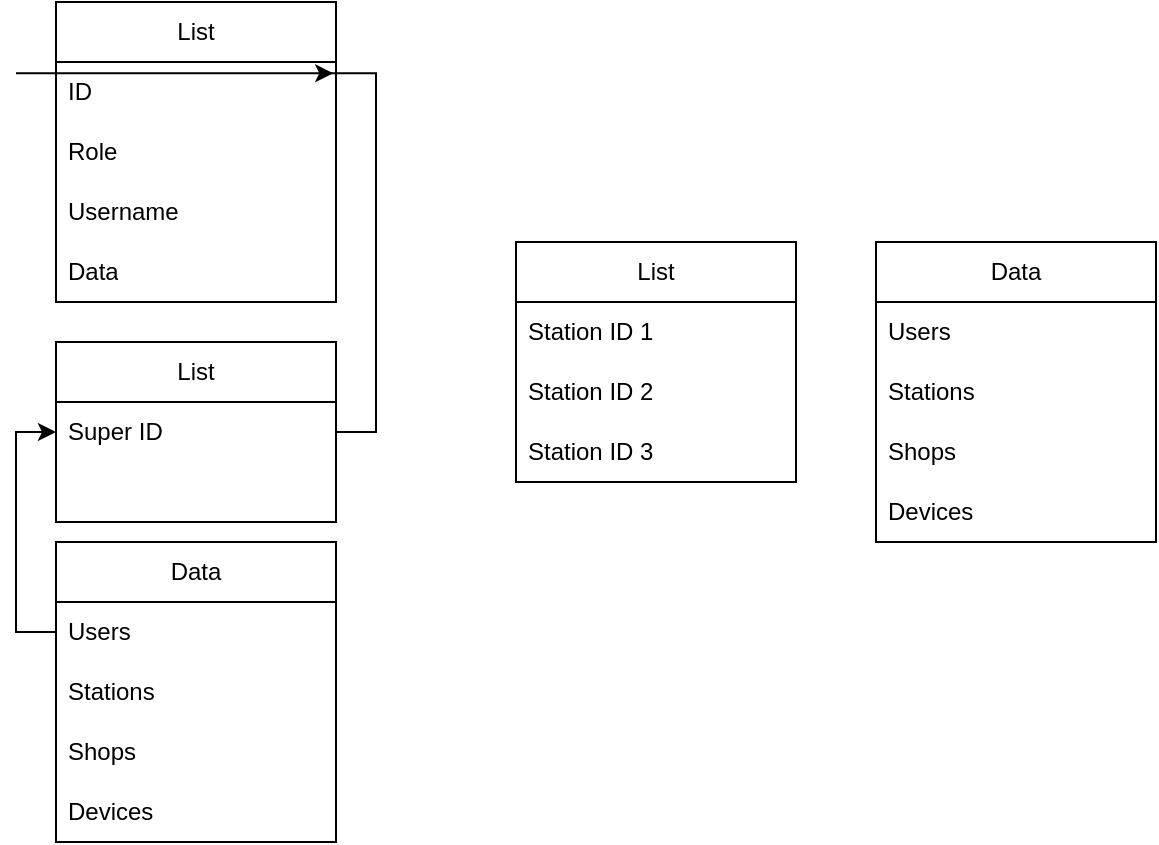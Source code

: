 <mxfile version="26.0.10">
  <diagram name="Page-1" id="qgm-ahdJvRbIitLmr6_p">
    <mxGraphModel dx="956" dy="515" grid="1" gridSize="10" guides="1" tooltips="1" connect="1" arrows="1" fold="1" page="1" pageScale="1" pageWidth="827" pageHeight="1169" math="0" shadow="0">
      <root>
        <mxCell id="0" />
        <mxCell id="1" parent="0" />
        <mxCell id="-15NW4D0CwSylNIH3C3--1" value="Data" style="swimlane;fontStyle=0;childLayout=stackLayout;horizontal=1;startSize=30;horizontalStack=0;resizeParent=1;resizeParentMax=0;resizeLast=0;collapsible=1;marginBottom=0;whiteSpace=wrap;html=1;" vertex="1" parent="1">
          <mxGeometry x="190" y="390" width="140" height="150" as="geometry" />
        </mxCell>
        <mxCell id="-15NW4D0CwSylNIH3C3--2" value="Users" style="text;strokeColor=none;fillColor=none;align=left;verticalAlign=middle;spacingLeft=4;spacingRight=4;overflow=hidden;points=[[0,0.5],[1,0.5]];portConstraint=eastwest;rotatable=0;whiteSpace=wrap;html=1;" vertex="1" parent="-15NW4D0CwSylNIH3C3--1">
          <mxGeometry y="30" width="140" height="30" as="geometry" />
        </mxCell>
        <mxCell id="-15NW4D0CwSylNIH3C3--3" value="Stations" style="text;strokeColor=none;fillColor=none;align=left;verticalAlign=middle;spacingLeft=4;spacingRight=4;overflow=hidden;points=[[0,0.5],[1,0.5]];portConstraint=eastwest;rotatable=0;whiteSpace=wrap;html=1;" vertex="1" parent="-15NW4D0CwSylNIH3C3--1">
          <mxGeometry y="60" width="140" height="30" as="geometry" />
        </mxCell>
        <mxCell id="-15NW4D0CwSylNIH3C3--4" value="Shops" style="text;strokeColor=none;fillColor=none;align=left;verticalAlign=middle;spacingLeft=4;spacingRight=4;overflow=hidden;points=[[0,0.5],[1,0.5]];portConstraint=eastwest;rotatable=0;whiteSpace=wrap;html=1;" vertex="1" parent="-15NW4D0CwSylNIH3C3--1">
          <mxGeometry y="90" width="140" height="30" as="geometry" />
        </mxCell>
        <mxCell id="-15NW4D0CwSylNIH3C3--5" value="Devices" style="text;strokeColor=none;fillColor=none;align=left;verticalAlign=middle;spacingLeft=4;spacingRight=4;overflow=hidden;points=[[0,0.5],[1,0.5]];portConstraint=eastwest;rotatable=0;whiteSpace=wrap;html=1;" vertex="1" parent="-15NW4D0CwSylNIH3C3--1">
          <mxGeometry y="120" width="140" height="30" as="geometry" />
        </mxCell>
        <mxCell id="-15NW4D0CwSylNIH3C3--6" value="List" style="swimlane;fontStyle=0;childLayout=stackLayout;horizontal=1;startSize=30;horizontalStack=0;resizeParent=1;resizeParentMax=0;resizeLast=0;collapsible=1;marginBottom=0;whiteSpace=wrap;html=1;" vertex="1" parent="1">
          <mxGeometry x="190" y="290" width="140" height="90" as="geometry" />
        </mxCell>
        <mxCell id="-15NW4D0CwSylNIH3C3--7" value="Super ID" style="text;strokeColor=none;fillColor=none;align=left;verticalAlign=middle;spacingLeft=4;spacingRight=4;overflow=hidden;points=[[0,0.5],[1,0.5]];portConstraint=eastwest;rotatable=0;whiteSpace=wrap;html=1;" vertex="1" parent="-15NW4D0CwSylNIH3C3--6">
          <mxGeometry y="30" width="140" height="30" as="geometry" />
        </mxCell>
        <mxCell id="-15NW4D0CwSylNIH3C3--8" value="&lt;div&gt;&lt;br&gt;&lt;/div&gt;" style="text;strokeColor=none;fillColor=none;align=left;verticalAlign=middle;spacingLeft=4;spacingRight=4;overflow=hidden;points=[[0,0.5],[1,0.5]];portConstraint=eastwest;rotatable=0;whiteSpace=wrap;html=1;" vertex="1" parent="-15NW4D0CwSylNIH3C3--6">
          <mxGeometry y="60" width="140" height="30" as="geometry" />
        </mxCell>
        <mxCell id="-15NW4D0CwSylNIH3C3--11" style="edgeStyle=orthogonalEdgeStyle;rounded=0;orthogonalLoop=1;jettySize=auto;html=1;exitX=0;exitY=0.5;exitDx=0;exitDy=0;entryX=0;entryY=0.5;entryDx=0;entryDy=0;" edge="1" parent="1" source="-15NW4D0CwSylNIH3C3--2" target="-15NW4D0CwSylNIH3C3--6">
          <mxGeometry relative="1" as="geometry" />
        </mxCell>
        <mxCell id="-15NW4D0CwSylNIH3C3--12" value="List" style="swimlane;fontStyle=0;childLayout=stackLayout;horizontal=1;startSize=30;horizontalStack=0;resizeParent=1;resizeParentMax=0;resizeLast=0;collapsible=1;marginBottom=0;whiteSpace=wrap;html=1;" vertex="1" parent="1">
          <mxGeometry x="190" y="120" width="140" height="150" as="geometry" />
        </mxCell>
        <mxCell id="-15NW4D0CwSylNIH3C3--13" value="ID" style="text;strokeColor=none;fillColor=none;align=left;verticalAlign=middle;spacingLeft=4;spacingRight=4;overflow=hidden;points=[[0,0.5],[1,0.5]];portConstraint=eastwest;rotatable=0;whiteSpace=wrap;html=1;" vertex="1" parent="-15NW4D0CwSylNIH3C3--12">
          <mxGeometry y="30" width="140" height="30" as="geometry" />
        </mxCell>
        <mxCell id="-15NW4D0CwSylNIH3C3--14" value="Role" style="text;strokeColor=none;fillColor=none;align=left;verticalAlign=middle;spacingLeft=4;spacingRight=4;overflow=hidden;points=[[0,0.5],[1,0.5]];portConstraint=eastwest;rotatable=0;whiteSpace=wrap;html=1;" vertex="1" parent="-15NW4D0CwSylNIH3C3--12">
          <mxGeometry y="60" width="140" height="30" as="geometry" />
        </mxCell>
        <mxCell id="-15NW4D0CwSylNIH3C3--15" value="Username" style="text;strokeColor=none;fillColor=none;align=left;verticalAlign=middle;spacingLeft=4;spacingRight=4;overflow=hidden;points=[[0,0.5],[1,0.5]];portConstraint=eastwest;rotatable=0;whiteSpace=wrap;html=1;" vertex="1" parent="-15NW4D0CwSylNIH3C3--12">
          <mxGeometry y="90" width="140" height="30" as="geometry" />
        </mxCell>
        <mxCell id="-15NW4D0CwSylNIH3C3--16" value="Data" style="text;strokeColor=none;fillColor=none;align=left;verticalAlign=middle;spacingLeft=4;spacingRight=4;overflow=hidden;points=[[0,0.5],[1,0.5]];portConstraint=eastwest;rotatable=0;whiteSpace=wrap;html=1;" vertex="1" parent="-15NW4D0CwSylNIH3C3--12">
          <mxGeometry y="120" width="140" height="30" as="geometry" />
        </mxCell>
        <mxCell id="-15NW4D0CwSylNIH3C3--18" style="edgeStyle=orthogonalEdgeStyle;rounded=0;orthogonalLoop=1;jettySize=auto;html=1;exitX=1;exitY=0.5;exitDx=0;exitDy=0;entryX=0.99;entryY=0.188;entryDx=0;entryDy=0;entryPerimeter=0;" edge="1" parent="1" source="-15NW4D0CwSylNIH3C3--6" target="-15NW4D0CwSylNIH3C3--13">
          <mxGeometry relative="1" as="geometry" />
        </mxCell>
        <mxCell id="-15NW4D0CwSylNIH3C3--19" value="List" style="swimlane;fontStyle=0;childLayout=stackLayout;horizontal=1;startSize=30;horizontalStack=0;resizeParent=1;resizeParentMax=0;resizeLast=0;collapsible=1;marginBottom=0;whiteSpace=wrap;html=1;" vertex="1" parent="1">
          <mxGeometry x="420" y="240" width="140" height="120" as="geometry" />
        </mxCell>
        <mxCell id="-15NW4D0CwSylNIH3C3--20" value="Station ID 1" style="text;strokeColor=none;fillColor=none;align=left;verticalAlign=middle;spacingLeft=4;spacingRight=4;overflow=hidden;points=[[0,0.5],[1,0.5]];portConstraint=eastwest;rotatable=0;whiteSpace=wrap;html=1;" vertex="1" parent="-15NW4D0CwSylNIH3C3--19">
          <mxGeometry y="30" width="140" height="30" as="geometry" />
        </mxCell>
        <mxCell id="-15NW4D0CwSylNIH3C3--21" value="Station ID 2" style="text;strokeColor=none;fillColor=none;align=left;verticalAlign=middle;spacingLeft=4;spacingRight=4;overflow=hidden;points=[[0,0.5],[1,0.5]];portConstraint=eastwest;rotatable=0;whiteSpace=wrap;html=1;" vertex="1" parent="-15NW4D0CwSylNIH3C3--19">
          <mxGeometry y="60" width="140" height="30" as="geometry" />
        </mxCell>
        <mxCell id="-15NW4D0CwSylNIH3C3--22" value="Station ID 3" style="text;strokeColor=none;fillColor=none;align=left;verticalAlign=middle;spacingLeft=4;spacingRight=4;overflow=hidden;points=[[0,0.5],[1,0.5]];portConstraint=eastwest;rotatable=0;whiteSpace=wrap;html=1;" vertex="1" parent="-15NW4D0CwSylNIH3C3--19">
          <mxGeometry y="90" width="140" height="30" as="geometry" />
        </mxCell>
        <mxCell id="-15NW4D0CwSylNIH3C3--23" value="Data" style="swimlane;fontStyle=0;childLayout=stackLayout;horizontal=1;startSize=30;horizontalStack=0;resizeParent=1;resizeParentMax=0;resizeLast=0;collapsible=1;marginBottom=0;whiteSpace=wrap;html=1;" vertex="1" parent="1">
          <mxGeometry x="600" y="240" width="140" height="150" as="geometry" />
        </mxCell>
        <mxCell id="-15NW4D0CwSylNIH3C3--24" value="Users" style="text;strokeColor=none;fillColor=none;align=left;verticalAlign=middle;spacingLeft=4;spacingRight=4;overflow=hidden;points=[[0,0.5],[1,0.5]];portConstraint=eastwest;rotatable=0;whiteSpace=wrap;html=1;" vertex="1" parent="-15NW4D0CwSylNIH3C3--23">
          <mxGeometry y="30" width="140" height="30" as="geometry" />
        </mxCell>
        <mxCell id="-15NW4D0CwSylNIH3C3--25" value="Stations" style="text;strokeColor=none;fillColor=none;align=left;verticalAlign=middle;spacingLeft=4;spacingRight=4;overflow=hidden;points=[[0,0.5],[1,0.5]];portConstraint=eastwest;rotatable=0;whiteSpace=wrap;html=1;" vertex="1" parent="-15NW4D0CwSylNIH3C3--23">
          <mxGeometry y="60" width="140" height="30" as="geometry" />
        </mxCell>
        <mxCell id="-15NW4D0CwSylNIH3C3--26" value="Shops" style="text;strokeColor=none;fillColor=none;align=left;verticalAlign=middle;spacingLeft=4;spacingRight=4;overflow=hidden;points=[[0,0.5],[1,0.5]];portConstraint=eastwest;rotatable=0;whiteSpace=wrap;html=1;" vertex="1" parent="-15NW4D0CwSylNIH3C3--23">
          <mxGeometry y="90" width="140" height="30" as="geometry" />
        </mxCell>
        <mxCell id="-15NW4D0CwSylNIH3C3--27" value="Devices" style="text;strokeColor=none;fillColor=none;align=left;verticalAlign=middle;spacingLeft=4;spacingRight=4;overflow=hidden;points=[[0,0.5],[1,0.5]];portConstraint=eastwest;rotatable=0;whiteSpace=wrap;html=1;" vertex="1" parent="-15NW4D0CwSylNIH3C3--23">
          <mxGeometry y="120" width="140" height="30" as="geometry" />
        </mxCell>
      </root>
    </mxGraphModel>
  </diagram>
</mxfile>
